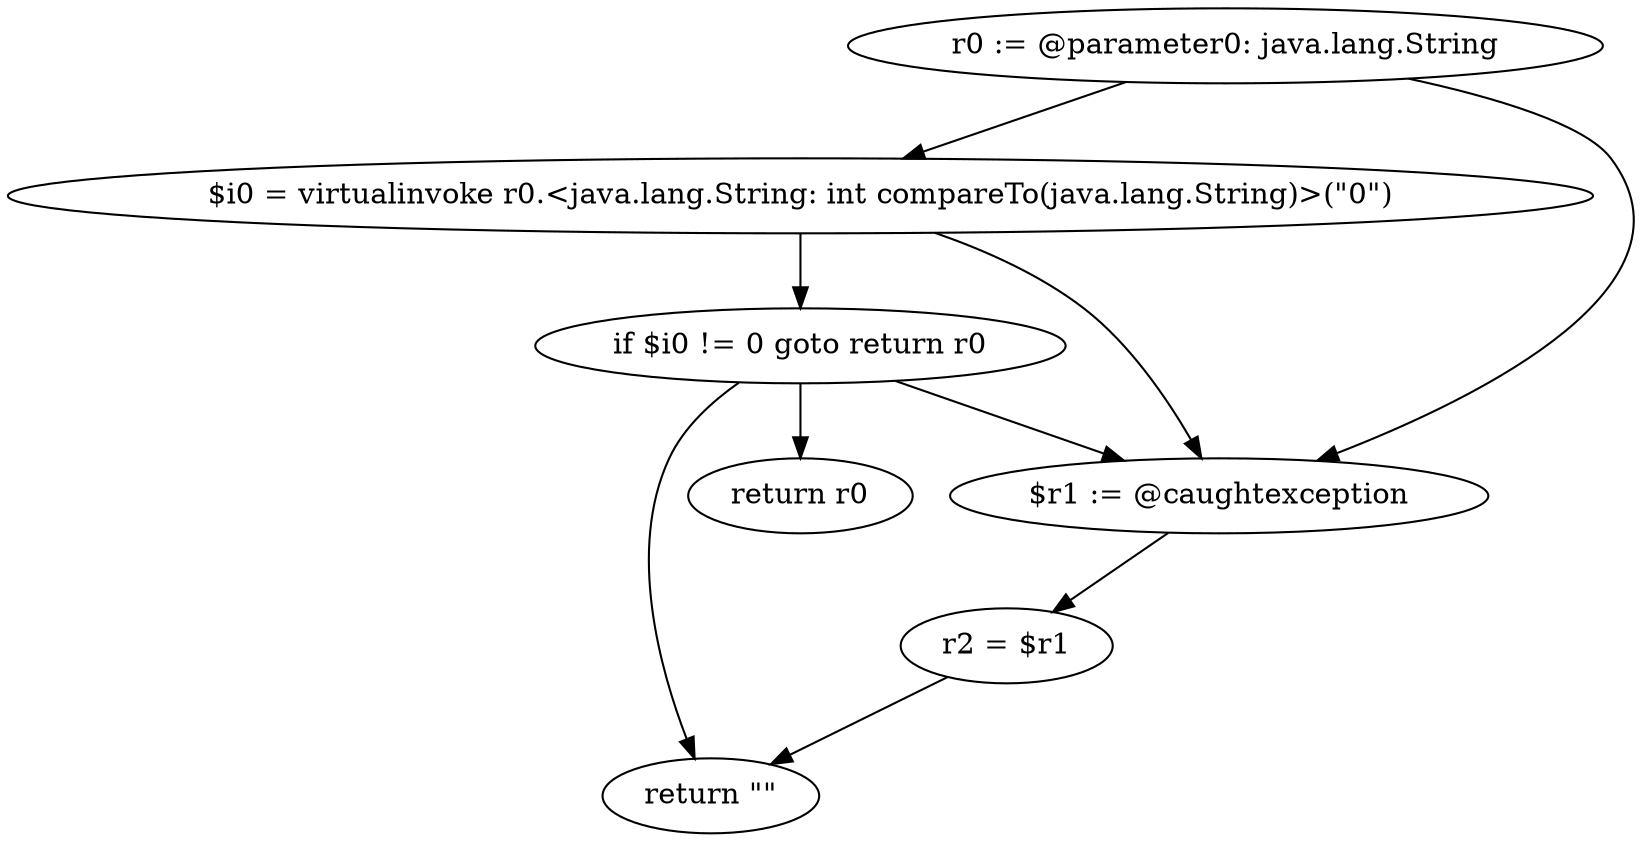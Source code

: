 digraph "unitGraph" {
    "r0 := @parameter0: java.lang.String"
    "$i0 = virtualinvoke r0.<java.lang.String: int compareTo(java.lang.String)>(\"0\")"
    "if $i0 != 0 goto return r0"
    "return \"\""
    "return r0"
    "$r1 := @caughtexception"
    "r2 = $r1"
    "r0 := @parameter0: java.lang.String"->"$i0 = virtualinvoke r0.<java.lang.String: int compareTo(java.lang.String)>(\"0\")";
    "r0 := @parameter0: java.lang.String"->"$r1 := @caughtexception";
    "$i0 = virtualinvoke r0.<java.lang.String: int compareTo(java.lang.String)>(\"0\")"->"if $i0 != 0 goto return r0";
    "$i0 = virtualinvoke r0.<java.lang.String: int compareTo(java.lang.String)>(\"0\")"->"$r1 := @caughtexception";
    "if $i0 != 0 goto return r0"->"return \"\"";
    "if $i0 != 0 goto return r0"->"return r0";
    "if $i0 != 0 goto return r0"->"$r1 := @caughtexception";
    "$r1 := @caughtexception"->"r2 = $r1";
    "r2 = $r1"->"return \"\"";
}

